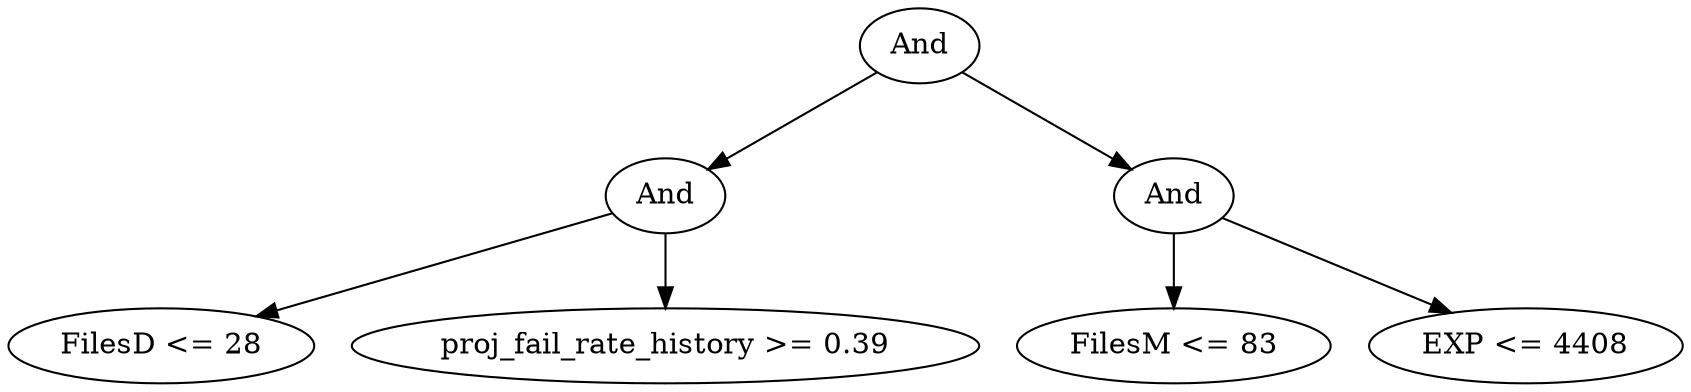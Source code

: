 digraph G {
	graph [bb="0,0,653.59,180",
		dpi=78
	];
	node [label="\N"];
	1	 [height=0.5,
		label=And,
		pos="354.49,162",
		width=0.75];
	2	 [height=0.5,
		label=And,
		pos="255.49,90",
		width=0.75];
	1 -> 2	 [pos="e,273.54,103.76 336.34,148.16 321.13,137.41 299.21,121.91 282.03,109.76"];
	3	 [height=0.5,
		label=And,
		pos="453.49,90",
		width=0.75];
	1 -> 3	 [pos="e,435.45,103.76 372.65,148.16 387.86,137.41 409.78,121.91 426.96,109.76"];
	4	 [height=0.5,
		label="FilesD <= 28",
		pos="58.495,18",
		width=1.6249];
	2 -> 4	 [pos="e,95.239,32.056 232.12,80.695 200.86,69.588 144.75,49.648 104.77,35.444"];
	5	 [height=0.5,
		label="proj_fail_rate_history >= 0.39",
		pos="255.49,18",
		width=3.34];
	2 -> 5	 [pos="e,255.49,36.104 255.49,71.697 255.49,63.983 255.49,54.712 255.49,46.112"];
	6	 [height=0.5,
		label="FilesM <= 83",
		pos="453.49,18",
		width=1.661];
	3 -> 6	 [pos="e,453.49,36.104 453.49,71.697 453.49,63.983 453.49,54.712 453.49,46.112"];
	7	 [height=0.5,
		label="EXP <= 4408",
		pos="592.49,18",
		width=1.6971];
	3 -> 7	 [pos="e,563.04,33.833 474.3,78.52 495.28,67.956 528.15,51.403 553.91,38.432"];
}
